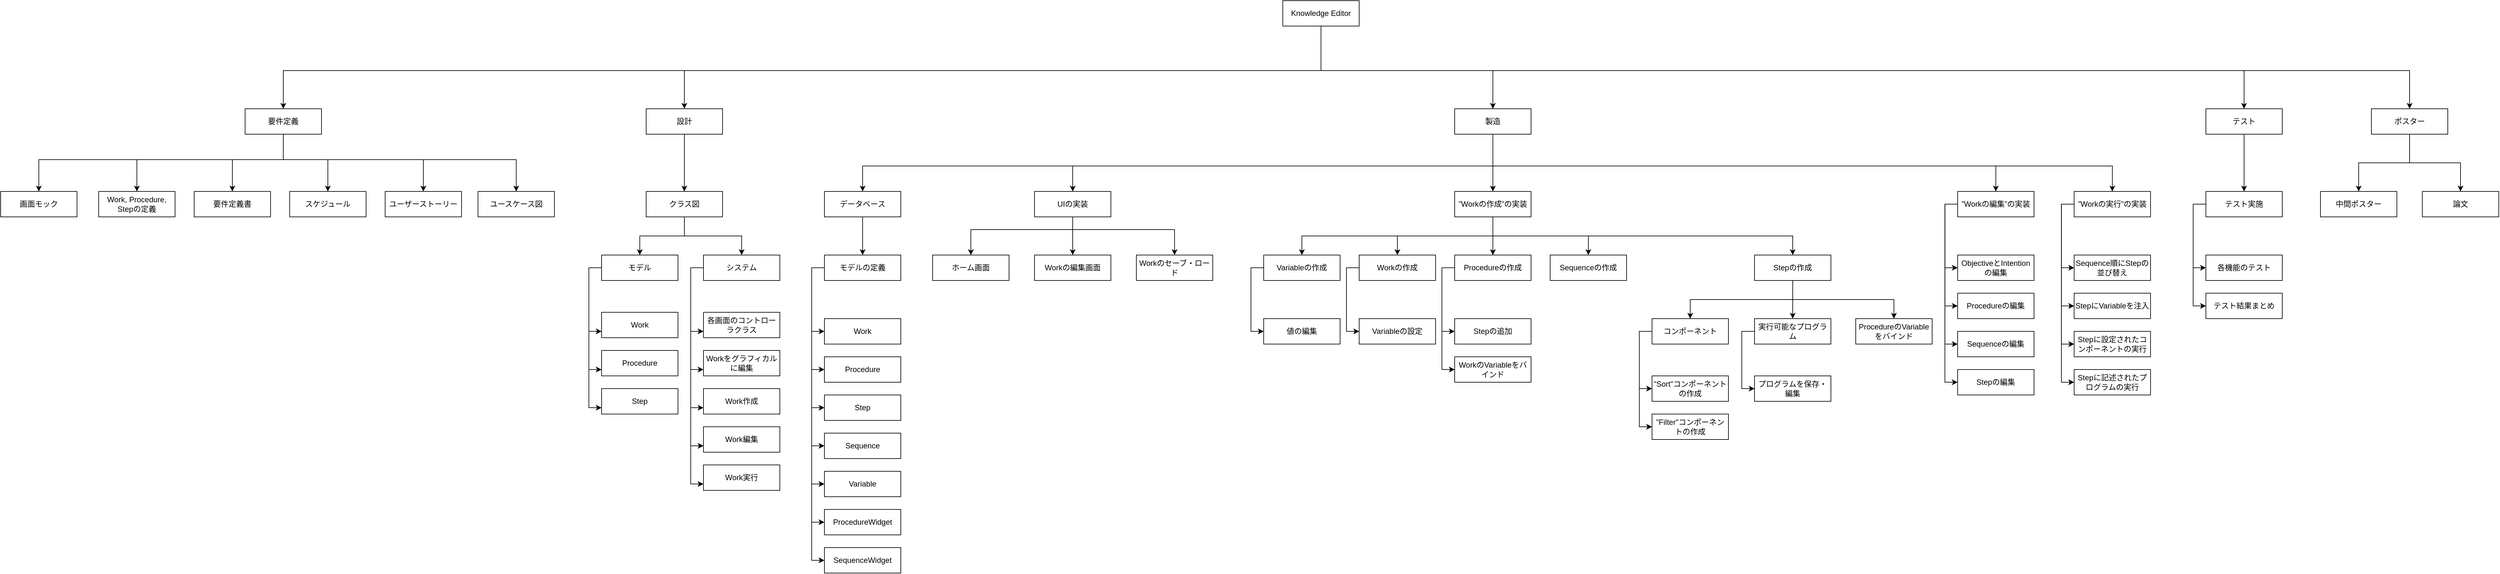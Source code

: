 <mxfile version="14.6.13" type="device"><diagram id="lVi7qiWIST-759iv44Wl" name="ページ1"><mxGraphModel dx="3407" dy="1287" grid="1" gridSize="10" guides="1" tooltips="1" connect="1" arrows="1" fold="1" page="1" pageScale="1" pageWidth="827" pageHeight="1169" math="0" shadow="0"><root><mxCell id="0"/><mxCell id="1" parent="0"/><mxCell id="gixny5z9oyIJ5mU3Daxq-1" style="edgeStyle=orthogonalEdgeStyle;rounded=0;orthogonalLoop=1;jettySize=auto;html=1;entryX=0.5;entryY=0;entryDx=0;entryDy=0;" edge="1" parent="1" source="gixny5z9oyIJ5mU3Daxq-2" target="gixny5z9oyIJ5mU3Daxq-30"><mxGeometry relative="1" as="geometry"><Array as="points"><mxPoint x="-560" y="300"/><mxPoint x="-560" y="300"/></Array></mxGeometry></mxCell><mxCell id="gixny5z9oyIJ5mU3Daxq-2" value="設計" style="rounded=0;whiteSpace=wrap;html=1;" vertex="1" parent="1"><mxGeometry x="-620" y="240" width="120" height="40" as="geometry"/></mxCell><mxCell id="gixny5z9oyIJ5mU3Daxq-3" style="edgeStyle=orthogonalEdgeStyle;rounded=0;orthogonalLoop=1;jettySize=auto;html=1;entryX=0.5;entryY=0;entryDx=0;entryDy=0;" edge="1" parent="1" source="gixny5z9oyIJ5mU3Daxq-8" target="gixny5z9oyIJ5mU3Daxq-15"><mxGeometry relative="1" as="geometry"><Array as="points"><mxPoint x="440" y="180"/><mxPoint x="-1190" y="180"/></Array></mxGeometry></mxCell><mxCell id="gixny5z9oyIJ5mU3Daxq-4" style="edgeStyle=orthogonalEdgeStyle;rounded=0;orthogonalLoop=1;jettySize=auto;html=1;entryX=0.5;entryY=0;entryDx=0;entryDy=0;" edge="1" parent="1" source="gixny5z9oyIJ5mU3Daxq-8" target="gixny5z9oyIJ5mU3Daxq-2"><mxGeometry relative="1" as="geometry"><Array as="points"><mxPoint x="440" y="180"/><mxPoint x="-560" y="180"/></Array></mxGeometry></mxCell><mxCell id="gixny5z9oyIJ5mU3Daxq-5" style="edgeStyle=orthogonalEdgeStyle;rounded=0;orthogonalLoop=1;jettySize=auto;html=1;entryX=0.5;entryY=0;entryDx=0;entryDy=0;" edge="1" parent="1" source="gixny5z9oyIJ5mU3Daxq-8" target="gixny5z9oyIJ5mU3Daxq-21"><mxGeometry relative="1" as="geometry"><Array as="points"><mxPoint x="440" y="180"/><mxPoint x="710" y="180"/></Array></mxGeometry></mxCell><mxCell id="gixny5z9oyIJ5mU3Daxq-6" style="edgeStyle=orthogonalEdgeStyle;rounded=0;orthogonalLoop=1;jettySize=auto;html=1;entryX=0.5;entryY=0;entryDx=0;entryDy=0;" edge="1" parent="1" source="gixny5z9oyIJ5mU3Daxq-8" target="gixny5z9oyIJ5mU3Daxq-23"><mxGeometry relative="1" as="geometry"><Array as="points"><mxPoint x="440" y="180"/><mxPoint x="1890" y="180"/></Array></mxGeometry></mxCell><mxCell id="gixny5z9oyIJ5mU3Daxq-7" style="edgeStyle=orthogonalEdgeStyle;rounded=0;orthogonalLoop=1;jettySize=auto;html=1;entryX=0.5;entryY=0;entryDx=0;entryDy=0;" edge="1" parent="1" source="gixny5z9oyIJ5mU3Daxq-8" target="gixny5z9oyIJ5mU3Daxq-26"><mxGeometry relative="1" as="geometry"><Array as="points"><mxPoint x="440" y="180"/><mxPoint x="2150" y="180"/></Array></mxGeometry></mxCell><mxCell id="gixny5z9oyIJ5mU3Daxq-8" value="Knowledge Editor" style="rounded=0;whiteSpace=wrap;html=1;" vertex="1" parent="1"><mxGeometry x="380" y="70" width="120" height="40" as="geometry"/></mxCell><mxCell id="gixny5z9oyIJ5mU3Daxq-9" style="edgeStyle=orthogonalEdgeStyle;rounded=0;orthogonalLoop=1;jettySize=auto;html=1;" edge="1" parent="1" source="gixny5z9oyIJ5mU3Daxq-15" target="gixny5z9oyIJ5mU3Daxq-80"><mxGeometry relative="1" as="geometry"><Array as="points"><mxPoint x="-1190" y="320"/><mxPoint x="-970" y="320"/></Array></mxGeometry></mxCell><mxCell id="gixny5z9oyIJ5mU3Daxq-10" style="edgeStyle=orthogonalEdgeStyle;rounded=0;orthogonalLoop=1;jettySize=auto;html=1;entryX=0.5;entryY=0;entryDx=0;entryDy=0;" edge="1" parent="1" source="gixny5z9oyIJ5mU3Daxq-15" target="gixny5z9oyIJ5mU3Daxq-27"><mxGeometry relative="1" as="geometry"><Array as="points"><mxPoint x="-1190" y="320"/><mxPoint x="-824" y="320"/></Array></mxGeometry></mxCell><mxCell id="gixny5z9oyIJ5mU3Daxq-11" style="edgeStyle=orthogonalEdgeStyle;rounded=0;orthogonalLoop=1;jettySize=auto;html=1;entryX=0.5;entryY=0;entryDx=0;entryDy=0;" edge="1" parent="1" source="gixny5z9oyIJ5mU3Daxq-15" target="gixny5z9oyIJ5mU3Daxq-85"><mxGeometry relative="1" as="geometry"><Array as="points"><mxPoint x="-907" y="320"/><mxPoint x="-1130" y="320"/></Array></mxGeometry></mxCell><mxCell id="gixny5z9oyIJ5mU3Daxq-12" style="edgeStyle=orthogonalEdgeStyle;rounded=0;orthogonalLoop=1;jettySize=auto;html=1;entryX=0.5;entryY=0;entryDx=0;entryDy=0;" edge="1" parent="1" source="gixny5z9oyIJ5mU3Daxq-15" target="gixny5z9oyIJ5mU3Daxq-169"><mxGeometry relative="1" as="geometry"><Array as="points"><mxPoint x="-1190" y="320"/><mxPoint x="-1270" y="320"/></Array></mxGeometry></mxCell><mxCell id="gixny5z9oyIJ5mU3Daxq-13" style="edgeStyle=orthogonalEdgeStyle;rounded=0;orthogonalLoop=1;jettySize=auto;html=1;" edge="1" parent="1" source="gixny5z9oyIJ5mU3Daxq-15" target="gixny5z9oyIJ5mU3Daxq-191"><mxGeometry relative="1" as="geometry"><Array as="points"><mxPoint x="-1190" y="320"/><mxPoint x="-1420" y="320"/></Array></mxGeometry></mxCell><mxCell id="gixny5z9oyIJ5mU3Daxq-14" style="edgeStyle=orthogonalEdgeStyle;rounded=0;orthogonalLoop=1;jettySize=auto;html=1;entryX=0.5;entryY=0;entryDx=0;entryDy=0;" edge="1" parent="1" source="gixny5z9oyIJ5mU3Daxq-15" target="gixny5z9oyIJ5mU3Daxq-180"><mxGeometry relative="1" as="geometry"><Array as="points"><mxPoint x="-1190" y="320"/><mxPoint x="-1574" y="320"/></Array></mxGeometry></mxCell><mxCell id="gixny5z9oyIJ5mU3Daxq-15" value="要件定義" style="rounded=0;whiteSpace=wrap;html=1;" vertex="1" parent="1"><mxGeometry x="-1250" y="240" width="120" height="40" as="geometry"/></mxCell><mxCell id="gixny5z9oyIJ5mU3Daxq-16" style="edgeStyle=orthogonalEdgeStyle;rounded=0;orthogonalLoop=1;jettySize=auto;html=1;entryX=0.5;entryY=0;entryDx=0;entryDy=0;" edge="1" parent="1" source="gixny5z9oyIJ5mU3Daxq-21" target="gixny5z9oyIJ5mU3Daxq-62"><mxGeometry relative="1" as="geometry"><Array as="points"><mxPoint x="710" y="330"/><mxPoint x="50" y="330"/></Array></mxGeometry></mxCell><mxCell id="gixny5z9oyIJ5mU3Daxq-17" style="edgeStyle=orthogonalEdgeStyle;rounded=0;orthogonalLoop=1;jettySize=auto;html=1;entryX=0.5;entryY=0;entryDx=0;entryDy=0;" edge="1" parent="1" source="gixny5z9oyIJ5mU3Daxq-21" target="gixny5z9oyIJ5mU3Daxq-46"><mxGeometry relative="1" as="geometry"><Array as="points"><mxPoint x="780" y="330"/><mxPoint x="690" y="330"/></Array></mxGeometry></mxCell><mxCell id="gixny5z9oyIJ5mU3Daxq-18" style="edgeStyle=orthogonalEdgeStyle;rounded=0;orthogonalLoop=1;jettySize=auto;html=1;entryX=0.5;entryY=0;entryDx=0;entryDy=0;" edge="1" parent="1" source="gixny5z9oyIJ5mU3Daxq-21" target="gixny5z9oyIJ5mU3Daxq-48"><mxGeometry relative="1" as="geometry"><Array as="points"><mxPoint x="780" y="330"/><mxPoint x="1297" y="330"/></Array></mxGeometry></mxCell><mxCell id="gixny5z9oyIJ5mU3Daxq-19" style="edgeStyle=orthogonalEdgeStyle;rounded=0;orthogonalLoop=1;jettySize=auto;html=1;entryX=0.5;entryY=0;entryDx=0;entryDy=0;" edge="1" parent="1" source="gixny5z9oyIJ5mU3Daxq-21" target="gixny5z9oyIJ5mU3Daxq-49"><mxGeometry relative="1" as="geometry"><Array as="points"><mxPoint x="780" y="330"/><mxPoint x="1480" y="330"/></Array></mxGeometry></mxCell><mxCell id="gixny5z9oyIJ5mU3Daxq-20" style="edgeStyle=orthogonalEdgeStyle;rounded=0;orthogonalLoop=1;jettySize=auto;html=1;entryX=0.5;entryY=0;entryDx=0;entryDy=0;" edge="1" parent="1" source="gixny5z9oyIJ5mU3Daxq-21" target="gixny5z9oyIJ5mU3Daxq-98"><mxGeometry relative="1" as="geometry"><Array as="points"><mxPoint x="710" y="330"/><mxPoint x="-280" y="330"/></Array></mxGeometry></mxCell><mxCell id="gixny5z9oyIJ5mU3Daxq-21" value="製造" style="rounded=0;whiteSpace=wrap;html=1;" vertex="1" parent="1"><mxGeometry x="650" y="240" width="120" height="40" as="geometry"/></mxCell><mxCell id="gixny5z9oyIJ5mU3Daxq-22" style="edgeStyle=orthogonalEdgeStyle;rounded=0;orthogonalLoop=1;jettySize=auto;html=1;entryX=0.5;entryY=0;entryDx=0;entryDy=0;" edge="1" parent="1" source="gixny5z9oyIJ5mU3Daxq-23" target="gixny5z9oyIJ5mU3Daxq-39"><mxGeometry relative="1" as="geometry"><Array as="points"><mxPoint x="1890" y="340"/><mxPoint x="1890" y="340"/></Array></mxGeometry></mxCell><mxCell id="gixny5z9oyIJ5mU3Daxq-23" value="テスト" style="rounded=0;whiteSpace=wrap;html=1;" vertex="1" parent="1"><mxGeometry x="1830" y="240" width="120" height="40" as="geometry"/></mxCell><mxCell id="gixny5z9oyIJ5mU3Daxq-24" style="edgeStyle=orthogonalEdgeStyle;rounded=0;orthogonalLoop=1;jettySize=auto;html=1;entryX=0.5;entryY=0;entryDx=0;entryDy=0;" edge="1" parent="1" source="gixny5z9oyIJ5mU3Daxq-26" target="gixny5z9oyIJ5mU3Daxq-35"><mxGeometry relative="1" as="geometry"/></mxCell><mxCell id="gixny5z9oyIJ5mU3Daxq-25" style="edgeStyle=orthogonalEdgeStyle;rounded=0;orthogonalLoop=1;jettySize=auto;html=1;entryX=0.5;entryY=0;entryDx=0;entryDy=0;" edge="1" parent="1" source="gixny5z9oyIJ5mU3Daxq-26" target="gixny5z9oyIJ5mU3Daxq-36"><mxGeometry relative="1" as="geometry"/></mxCell><mxCell id="gixny5z9oyIJ5mU3Daxq-26" value="ポスター" style="rounded=0;whiteSpace=wrap;html=1;" vertex="1" parent="1"><mxGeometry x="2090" y="240" width="120" height="40" as="geometry"/></mxCell><mxCell id="gixny5z9oyIJ5mU3Daxq-27" value="ユースケース図" style="rounded=0;whiteSpace=wrap;html=1;" vertex="1" parent="1"><mxGeometry x="-884.11" y="370" width="120" height="40" as="geometry"/></mxCell><mxCell id="gixny5z9oyIJ5mU3Daxq-28" style="edgeStyle=orthogonalEdgeStyle;rounded=0;orthogonalLoop=1;jettySize=auto;html=1;entryX=0.5;entryY=0;entryDx=0;entryDy=0;" edge="1" parent="1" source="gixny5z9oyIJ5mU3Daxq-30" target="gixny5z9oyIJ5mU3Daxq-65"><mxGeometry relative="1" as="geometry"/></mxCell><mxCell id="gixny5z9oyIJ5mU3Daxq-29" style="edgeStyle=orthogonalEdgeStyle;rounded=0;orthogonalLoop=1;jettySize=auto;html=1;entryX=0.5;entryY=0;entryDx=0;entryDy=0;" edge="1" parent="1" source="gixny5z9oyIJ5mU3Daxq-30" target="gixny5z9oyIJ5mU3Daxq-66"><mxGeometry relative="1" as="geometry"/></mxCell><mxCell id="gixny5z9oyIJ5mU3Daxq-30" value="クラス図" style="rounded=0;whiteSpace=wrap;html=1;" vertex="1" parent="1"><mxGeometry x="-620" y="370" width="120" height="40" as="geometry"/></mxCell><mxCell id="gixny5z9oyIJ5mU3Daxq-31" value="各画面のコントローラクラス" style="rounded=0;whiteSpace=wrap;html=1;" vertex="1" parent="1"><mxGeometry x="-530" y="560" width="120" height="40" as="geometry"/></mxCell><mxCell id="gixny5z9oyIJ5mU3Daxq-32" value="Work" style="rounded=0;whiteSpace=wrap;html=1;" vertex="1" parent="1"><mxGeometry x="-690" y="560" width="120" height="40" as="geometry"/></mxCell><mxCell id="gixny5z9oyIJ5mU3Daxq-33" value="Procedure" style="rounded=0;whiteSpace=wrap;html=1;" vertex="1" parent="1"><mxGeometry x="-690" y="620" width="120" height="40" as="geometry"/></mxCell><mxCell id="gixny5z9oyIJ5mU3Daxq-34" value="Step" style="rounded=0;whiteSpace=wrap;html=1;" vertex="1" parent="1"><mxGeometry x="-690" y="680" width="120" height="40" as="geometry"/></mxCell><mxCell id="gixny5z9oyIJ5mU3Daxq-35" value="中間ポスター" style="rounded=0;whiteSpace=wrap;html=1;" vertex="1" parent="1"><mxGeometry x="2010" y="370" width="120" height="40" as="geometry"/></mxCell><mxCell id="gixny5z9oyIJ5mU3Daxq-36" value="論文" style="rounded=0;whiteSpace=wrap;html=1;" vertex="1" parent="1"><mxGeometry x="2170" y="370" width="120" height="40" as="geometry"/></mxCell><mxCell id="gixny5z9oyIJ5mU3Daxq-37" style="edgeStyle=orthogonalEdgeStyle;rounded=0;orthogonalLoop=1;jettySize=auto;html=1;entryX=0;entryY=0.5;entryDx=0;entryDy=0;" edge="1" parent="1" source="gixny5z9oyIJ5mU3Daxq-39" target="gixny5z9oyIJ5mU3Daxq-40"><mxGeometry relative="1" as="geometry"><Array as="points"><mxPoint x="1810" y="390"/><mxPoint x="1810" y="490"/></Array></mxGeometry></mxCell><mxCell id="gixny5z9oyIJ5mU3Daxq-38" style="edgeStyle=orthogonalEdgeStyle;rounded=0;orthogonalLoop=1;jettySize=auto;html=1;entryX=0;entryY=0.5;entryDx=0;entryDy=0;" edge="1" parent="1" source="gixny5z9oyIJ5mU3Daxq-39" target="gixny5z9oyIJ5mU3Daxq-145"><mxGeometry relative="1" as="geometry"><Array as="points"><mxPoint x="1810" y="390"/><mxPoint x="1810" y="550"/></Array></mxGeometry></mxCell><mxCell id="gixny5z9oyIJ5mU3Daxq-39" value="テスト実施" style="rounded=0;whiteSpace=wrap;html=1;" vertex="1" parent="1"><mxGeometry x="1830" y="370" width="120" height="40" as="geometry"/></mxCell><mxCell id="gixny5z9oyIJ5mU3Daxq-40" value="各機能のテスト" style="rounded=0;whiteSpace=wrap;html=1;" vertex="1" parent="1"><mxGeometry x="1830" y="470" width="120" height="40" as="geometry"/></mxCell><mxCell id="gixny5z9oyIJ5mU3Daxq-41" style="edgeStyle=orthogonalEdgeStyle;rounded=0;orthogonalLoop=1;jettySize=auto;html=1;entryX=0.5;entryY=0;entryDx=0;entryDy=0;" edge="1" parent="1" source="gixny5z9oyIJ5mU3Daxq-46" target="gixny5z9oyIJ5mU3Daxq-52"><mxGeometry relative="1" as="geometry"/></mxCell><mxCell id="gixny5z9oyIJ5mU3Daxq-42" style="edgeStyle=orthogonalEdgeStyle;rounded=0;orthogonalLoop=1;jettySize=auto;html=1;entryX=0.5;entryY=0;entryDx=0;entryDy=0;" edge="1" parent="1" source="gixny5z9oyIJ5mU3Daxq-46" target="gixny5z9oyIJ5mU3Daxq-96"><mxGeometry relative="1" as="geometry"><Array as="points"><mxPoint x="710" y="440"/><mxPoint x="410" y="440"/></Array></mxGeometry></mxCell><mxCell id="gixny5z9oyIJ5mU3Daxq-43" style="edgeStyle=orthogonalEdgeStyle;rounded=0;orthogonalLoop=1;jettySize=auto;html=1;" edge="1" parent="1" source="gixny5z9oyIJ5mU3Daxq-46" target="gixny5z9oyIJ5mU3Daxq-64"><mxGeometry relative="1" as="geometry"><Array as="points"><mxPoint x="710" y="440"/><mxPoint x="560" y="440"/></Array></mxGeometry></mxCell><mxCell id="gixny5z9oyIJ5mU3Daxq-44" style="edgeStyle=orthogonalEdgeStyle;rounded=0;orthogonalLoop=1;jettySize=auto;html=1;entryX=0.5;entryY=0;entryDx=0;entryDy=0;" edge="1" parent="1" source="gixny5z9oyIJ5mU3Daxq-46" target="gixny5z9oyIJ5mU3Daxq-53"><mxGeometry relative="1" as="geometry"><Array as="points"><mxPoint x="710" y="440"/><mxPoint x="860" y="440"/></Array></mxGeometry></mxCell><mxCell id="gixny5z9oyIJ5mU3Daxq-45" style="edgeStyle=orthogonalEdgeStyle;rounded=0;orthogonalLoop=1;jettySize=auto;html=1;" edge="1" parent="1" source="gixny5z9oyIJ5mU3Daxq-46" target="gixny5z9oyIJ5mU3Daxq-89"><mxGeometry relative="1" as="geometry"><Array as="points"><mxPoint x="710" y="440"/><mxPoint x="1181" y="440"/></Array></mxGeometry></mxCell><mxCell id="gixny5z9oyIJ5mU3Daxq-46" value="”Workの作成”の実装" style="rounded=0;whiteSpace=wrap;html=1;" vertex="1" parent="1"><mxGeometry x="650" y="370" width="120" height="40" as="geometry"/></mxCell><mxCell id="gixny5z9oyIJ5mU3Daxq-47" style="edgeStyle=orthogonalEdgeStyle;rounded=0;orthogonalLoop=1;jettySize=auto;html=1;entryX=0;entryY=0.5;entryDx=0;entryDy=0;" edge="1" parent="1" source="gixny5z9oyIJ5mU3Daxq-48" target="gixny5z9oyIJ5mU3Daxq-56"><mxGeometry relative="1" as="geometry"><Array as="points"><mxPoint x="1420.06" y="390"/><mxPoint x="1420.06" y="670"/></Array></mxGeometry></mxCell><mxCell id="gixny5z9oyIJ5mU3Daxq-48" value="”Workの編集”の実装" style="rounded=0;whiteSpace=wrap;html=1;" vertex="1" parent="1"><mxGeometry x="1440.06" y="370" width="120" height="40" as="geometry"/></mxCell><mxCell id="gixny5z9oyIJ5mU3Daxq-49" value="”Workの実行”の実装" style="rounded=0;whiteSpace=wrap;html=1;" vertex="1" parent="1"><mxGeometry x="1623.06" y="370" width="120" height="40" as="geometry"/></mxCell><mxCell id="gixny5z9oyIJ5mU3Daxq-50" style="edgeStyle=orthogonalEdgeStyle;rounded=0;orthogonalLoop=1;jettySize=auto;html=1;entryX=0;entryY=0.5;entryDx=0;entryDy=0;" edge="1" parent="1" source="gixny5z9oyIJ5mU3Daxq-52" target="gixny5z9oyIJ5mU3Daxq-93"><mxGeometry relative="1" as="geometry"><Array as="points"><mxPoint x="630" y="490"/><mxPoint x="630" y="590"/></Array></mxGeometry></mxCell><mxCell id="gixny5z9oyIJ5mU3Daxq-51" style="edgeStyle=orthogonalEdgeStyle;rounded=0;orthogonalLoop=1;jettySize=auto;html=1;entryX=0;entryY=0.5;entryDx=0;entryDy=0;" edge="1" parent="1" source="gixny5z9oyIJ5mU3Daxq-52" target="gixny5z9oyIJ5mU3Daxq-94"><mxGeometry relative="1" as="geometry"><Array as="points"><mxPoint x="630" y="490"/><mxPoint x="630" y="650"/></Array></mxGeometry></mxCell><mxCell id="gixny5z9oyIJ5mU3Daxq-52" value="Procedureの作成" style="rounded=0;whiteSpace=wrap;html=1;" vertex="1" parent="1"><mxGeometry x="650" y="470" width="120" height="40" as="geometry"/></mxCell><mxCell id="gixny5z9oyIJ5mU3Daxq-53" value="Sequenceの作成" style="rounded=0;whiteSpace=wrap;html=1;" vertex="1" parent="1"><mxGeometry x="800" y="470" width="120" height="40" as="geometry"/></mxCell><mxCell id="gixny5z9oyIJ5mU3Daxq-54" value="Procedureの編集" style="rounded=0;whiteSpace=wrap;html=1;" vertex="1" parent="1"><mxGeometry x="1440.06" y="530" width="120" height="40" as="geometry"/></mxCell><mxCell id="gixny5z9oyIJ5mU3Daxq-55" value="Sequenceの編集" style="rounded=0;whiteSpace=wrap;html=1;" vertex="1" parent="1"><mxGeometry x="1440.06" y="590" width="120" height="40" as="geometry"/></mxCell><mxCell id="gixny5z9oyIJ5mU3Daxq-56" value="Stepの編集" style="rounded=0;whiteSpace=wrap;html=1;" vertex="1" parent="1"><mxGeometry x="1440.06" y="650" width="120" height="40" as="geometry"/></mxCell><mxCell id="gixny5z9oyIJ5mU3Daxq-57" value="Stepに設定されたコンポーネントの実行" style="rounded=0;whiteSpace=wrap;html=1;" vertex="1" parent="1"><mxGeometry x="1623.06" y="590" width="120" height="40" as="geometry"/></mxCell><mxCell id="gixny5z9oyIJ5mU3Daxq-58" value="Stepに記述されたプログラムの実行" style="rounded=0;whiteSpace=wrap;html=1;" vertex="1" parent="1"><mxGeometry x="1623.06" y="650" width="120" height="40" as="geometry"/></mxCell><mxCell id="gixny5z9oyIJ5mU3Daxq-59" style="edgeStyle=orthogonalEdgeStyle;rounded=0;orthogonalLoop=1;jettySize=auto;html=1;entryX=0.5;entryY=0;entryDx=0;entryDy=0;" edge="1" parent="1" source="gixny5z9oyIJ5mU3Daxq-62" target="gixny5z9oyIJ5mU3Daxq-68"><mxGeometry relative="1" as="geometry"><Array as="points"><mxPoint x="50" y="430"/><mxPoint x="-110" y="430"/></Array></mxGeometry></mxCell><mxCell id="gixny5z9oyIJ5mU3Daxq-60" style="edgeStyle=orthogonalEdgeStyle;rounded=0;orthogonalLoop=1;jettySize=auto;html=1;entryX=0.5;entryY=0;entryDx=0;entryDy=0;" edge="1" parent="1" source="gixny5z9oyIJ5mU3Daxq-62" target="gixny5z9oyIJ5mU3Daxq-107"><mxGeometry relative="1" as="geometry"/></mxCell><mxCell id="gixny5z9oyIJ5mU3Daxq-61" style="edgeStyle=orthogonalEdgeStyle;rounded=0;orthogonalLoop=1;jettySize=auto;html=1;entryX=0.5;entryY=0;entryDx=0;entryDy=0;" edge="1" parent="1" source="gixny5z9oyIJ5mU3Daxq-62" target="gixny5z9oyIJ5mU3Daxq-155"><mxGeometry relative="1" as="geometry"><Array as="points"><mxPoint x="50" y="430"/><mxPoint x="210" y="430"/></Array></mxGeometry></mxCell><mxCell id="gixny5z9oyIJ5mU3Daxq-62" value="UIの実装" style="rounded=0;whiteSpace=wrap;html=1;" vertex="1" parent="1"><mxGeometry x="-10" y="370" width="120" height="40" as="geometry"/></mxCell><mxCell id="gixny5z9oyIJ5mU3Daxq-63" style="edgeStyle=orthogonalEdgeStyle;rounded=0;orthogonalLoop=1;jettySize=auto;html=1;entryX=0;entryY=0.5;entryDx=0;entryDy=0;" edge="1" parent="1" source="gixny5z9oyIJ5mU3Daxq-64" target="gixny5z9oyIJ5mU3Daxq-113"><mxGeometry relative="1" as="geometry"><Array as="points"><mxPoint x="480" y="490"/><mxPoint x="480" y="590"/></Array></mxGeometry></mxCell><mxCell id="gixny5z9oyIJ5mU3Daxq-64" value="Workの作成" style="rounded=0;whiteSpace=wrap;html=1;" vertex="1" parent="1"><mxGeometry x="500" y="470" width="120" height="40" as="geometry"/></mxCell><mxCell id="gixny5z9oyIJ5mU3Daxq-65" value="モデル" style="rounded=0;whiteSpace=wrap;html=1;" vertex="1" parent="1"><mxGeometry x="-690" y="470" width="120" height="40" as="geometry"/></mxCell><mxCell id="gixny5z9oyIJ5mU3Daxq-66" value="システム" style="rounded=0;whiteSpace=wrap;html=1;" vertex="1" parent="1"><mxGeometry x="-530" y="470" width="120" height="40" as="geometry"/></mxCell><mxCell id="gixny5z9oyIJ5mU3Daxq-67" value="Workをグラフィカルに編集" style="rounded=0;whiteSpace=wrap;html=1;" vertex="1" parent="1"><mxGeometry x="-530" y="620" width="120" height="40" as="geometry"/></mxCell><mxCell id="gixny5z9oyIJ5mU3Daxq-68" value="ホーム画面" style="rounded=0;whiteSpace=wrap;html=1;" vertex="1" parent="1"><mxGeometry x="-170" y="470" width="120" height="40" as="geometry"/></mxCell><mxCell id="gixny5z9oyIJ5mU3Daxq-69" value="Work作成" style="rounded=0;whiteSpace=wrap;html=1;" vertex="1" parent="1"><mxGeometry x="-530" y="680" width="120" height="40" as="geometry"/></mxCell><mxCell id="gixny5z9oyIJ5mU3Daxq-70" value="Work編集" style="rounded=0;whiteSpace=wrap;html=1;" vertex="1" parent="1"><mxGeometry x="-530" y="740" width="120" height="40" as="geometry"/></mxCell><mxCell id="gixny5z9oyIJ5mU3Daxq-71" value="Work実行" style="rounded=0;whiteSpace=wrap;html=1;" vertex="1" parent="1"><mxGeometry x="-530" y="800" width="120" height="40" as="geometry"/></mxCell><mxCell id="gixny5z9oyIJ5mU3Daxq-72" style="edgeStyle=orthogonalEdgeStyle;rounded=0;orthogonalLoop=1;jettySize=auto;html=1;entryX=0;entryY=0.5;entryDx=0;entryDy=0;" edge="1" parent="1"><mxGeometry relative="1" as="geometry"><Array as="points"><mxPoint x="-550" y="490"/><mxPoint x="-550" y="590"/></Array><mxPoint x="-530" y="490" as="sourcePoint"/><mxPoint x="-530" y="590" as="targetPoint"/></mxGeometry></mxCell><mxCell id="gixny5z9oyIJ5mU3Daxq-73" style="edgeStyle=orthogonalEdgeStyle;rounded=0;orthogonalLoop=1;jettySize=auto;html=1;entryX=0;entryY=0.5;entryDx=0;entryDy=0;" edge="1" parent="1"><mxGeometry relative="1" as="geometry"><Array as="points"><mxPoint x="-550" y="490"/><mxPoint x="-550" y="650"/></Array><mxPoint x="-530" y="490" as="sourcePoint"/><mxPoint x="-530" y="650" as="targetPoint"/></mxGeometry></mxCell><mxCell id="gixny5z9oyIJ5mU3Daxq-74" style="edgeStyle=orthogonalEdgeStyle;rounded=0;orthogonalLoop=1;jettySize=auto;html=1;entryX=0;entryY=0.5;entryDx=0;entryDy=0;" edge="1" parent="1"><mxGeometry relative="1" as="geometry"><Array as="points"><mxPoint x="-550" y="490"/><mxPoint x="-550" y="710"/></Array><mxPoint x="-530" y="490" as="sourcePoint"/><mxPoint x="-530" y="710" as="targetPoint"/></mxGeometry></mxCell><mxCell id="gixny5z9oyIJ5mU3Daxq-75" style="edgeStyle=orthogonalEdgeStyle;rounded=0;orthogonalLoop=1;jettySize=auto;html=1;entryX=0;entryY=0.5;entryDx=0;entryDy=0;" edge="1" parent="1"><mxGeometry relative="1" as="geometry"><Array as="points"><mxPoint x="-550" y="490"/><mxPoint x="-550" y="770"/></Array><mxPoint x="-530" y="490" as="sourcePoint"/><mxPoint x="-530" y="770" as="targetPoint"/></mxGeometry></mxCell><mxCell id="gixny5z9oyIJ5mU3Daxq-76" style="edgeStyle=orthogonalEdgeStyle;rounded=0;orthogonalLoop=1;jettySize=auto;html=1;entryX=0;entryY=0.5;entryDx=0;entryDy=0;" edge="1" parent="1"><mxGeometry relative="1" as="geometry"><Array as="points"><mxPoint x="-550" y="490"/><mxPoint x="-550" y="830"/></Array><mxPoint x="-530" y="490" as="sourcePoint"/><mxPoint x="-530" y="830" as="targetPoint"/></mxGeometry></mxCell><mxCell id="gixny5z9oyIJ5mU3Daxq-77" style="edgeStyle=orthogonalEdgeStyle;rounded=0;orthogonalLoop=1;jettySize=auto;html=1;entryX=0;entryY=0.5;entryDx=0;entryDy=0;" edge="1" parent="1"><mxGeometry relative="1" as="geometry"><Array as="points"><mxPoint x="-710" y="490"/><mxPoint x="-710" y="590"/></Array><mxPoint x="-690" y="490" as="sourcePoint"/><mxPoint x="-690" y="590" as="targetPoint"/></mxGeometry></mxCell><mxCell id="gixny5z9oyIJ5mU3Daxq-78" style="edgeStyle=orthogonalEdgeStyle;rounded=0;orthogonalLoop=1;jettySize=auto;html=1;entryX=0;entryY=0.5;entryDx=0;entryDy=0;" edge="1" parent="1"><mxGeometry relative="1" as="geometry"><Array as="points"><mxPoint x="-710" y="490"/><mxPoint x="-710" y="650"/></Array><mxPoint x="-690" y="490" as="sourcePoint"/><mxPoint x="-690" y="650" as="targetPoint"/></mxGeometry></mxCell><mxCell id="gixny5z9oyIJ5mU3Daxq-79" style="edgeStyle=orthogonalEdgeStyle;rounded=0;orthogonalLoop=1;jettySize=auto;html=1;entryX=0;entryY=0.5;entryDx=0;entryDy=0;" edge="1" parent="1"><mxGeometry relative="1" as="geometry"><Array as="points"><mxPoint x="-710" y="490"/><mxPoint x="-710" y="710"/></Array><mxPoint x="-690" y="490" as="sourcePoint"/><mxPoint x="-690" y="710" as="targetPoint"/></mxGeometry></mxCell><mxCell id="gixny5z9oyIJ5mU3Daxq-80" value="ユーザーストーリー" style="rounded=0;whiteSpace=wrap;html=1;" vertex="1" parent="1"><mxGeometry x="-1030" y="370" width="120" height="40" as="geometry"/></mxCell><mxCell id="gixny5z9oyIJ5mU3Daxq-85" value="スケジュール" style="rounded=0;whiteSpace=wrap;html=1;" vertex="1" parent="1"><mxGeometry x="-1180" y="370" width="120" height="40" as="geometry"/></mxCell><mxCell id="gixny5z9oyIJ5mU3Daxq-86" style="edgeStyle=orthogonalEdgeStyle;rounded=0;orthogonalLoop=1;jettySize=auto;html=1;entryX=0.5;entryY=0;entryDx=0;entryDy=0;" edge="1" parent="1" source="gixny5z9oyIJ5mU3Daxq-89" target="gixny5z9oyIJ5mU3Daxq-149"><mxGeometry relative="1" as="geometry"><Array as="points"><mxPoint x="1181" y="540"/><mxPoint x="1020" y="540"/></Array></mxGeometry></mxCell><mxCell id="gixny5z9oyIJ5mU3Daxq-87" style="edgeStyle=orthogonalEdgeStyle;rounded=0;orthogonalLoop=1;jettySize=auto;html=1;entryX=0.5;entryY=0;entryDx=0;entryDy=0;" edge="1" parent="1" source="gixny5z9oyIJ5mU3Daxq-89" target="gixny5z9oyIJ5mU3Daxq-91"><mxGeometry relative="1" as="geometry"/></mxCell><mxCell id="gixny5z9oyIJ5mU3Daxq-88" style="edgeStyle=orthogonalEdgeStyle;rounded=0;orthogonalLoop=1;jettySize=auto;html=1;entryX=0.5;entryY=0;entryDx=0;entryDy=0;" edge="1" parent="1" source="gixny5z9oyIJ5mU3Daxq-89" target="gixny5z9oyIJ5mU3Daxq-150"><mxGeometry relative="1" as="geometry"><Array as="points"><mxPoint x="1181" y="540"/><mxPoint x="1340" y="540"/></Array></mxGeometry></mxCell><mxCell id="gixny5z9oyIJ5mU3Daxq-89" value="Stepの作成" style="rounded=0;whiteSpace=wrap;html=1;" vertex="1" parent="1"><mxGeometry x="1121" y="470" width="120" height="40" as="geometry"/></mxCell><mxCell id="gixny5z9oyIJ5mU3Daxq-90" value="&quot;Sort&quot;コンポーネントの作成" style="rounded=0;whiteSpace=wrap;html=1;" vertex="1" parent="1"><mxGeometry x="960" y="660" width="120" height="40" as="geometry"/></mxCell><mxCell id="gixny5z9oyIJ5mU3Daxq-91" value="実行可能なプログラム" style="rounded=0;whiteSpace=wrap;html=1;" vertex="1" parent="1"><mxGeometry x="1121" y="570" width="120" height="40" as="geometry"/></mxCell><mxCell id="gixny5z9oyIJ5mU3Daxq-92" value="&quot;Filter&quot;コンポーネントの作成" style="rounded=0;whiteSpace=wrap;html=1;" vertex="1" parent="1"><mxGeometry x="960" y="720" width="120" height="40" as="geometry"/></mxCell><mxCell id="gixny5z9oyIJ5mU3Daxq-93" value="Stepの追加" style="rounded=0;whiteSpace=wrap;html=1;" vertex="1" parent="1"><mxGeometry x="650" y="570" width="120" height="40" as="geometry"/></mxCell><mxCell id="gixny5z9oyIJ5mU3Daxq-94" value="WorkのVariableをバインド" style="rounded=0;whiteSpace=wrap;html=1;" vertex="1" parent="1"><mxGeometry x="650" y="630" width="120" height="40" as="geometry"/></mxCell><mxCell id="gixny5z9oyIJ5mU3Daxq-95" style="edgeStyle=orthogonalEdgeStyle;rounded=0;orthogonalLoop=1;jettySize=auto;html=1;entryX=0;entryY=0.5;entryDx=0;entryDy=0;" edge="1" parent="1" source="gixny5z9oyIJ5mU3Daxq-96" target="gixny5z9oyIJ5mU3Daxq-111"><mxGeometry relative="1" as="geometry"><Array as="points"><mxPoint x="330" y="490"/><mxPoint x="330" y="590"/></Array></mxGeometry></mxCell><mxCell id="gixny5z9oyIJ5mU3Daxq-96" value="Variableの作成" style="rounded=0;whiteSpace=wrap;html=1;" vertex="1" parent="1"><mxGeometry x="350" y="470" width="120" height="40" as="geometry"/></mxCell><mxCell id="gixny5z9oyIJ5mU3Daxq-97" style="edgeStyle=orthogonalEdgeStyle;rounded=0;orthogonalLoop=1;jettySize=auto;html=1;entryX=0.5;entryY=0;entryDx=0;entryDy=0;" edge="1" parent="1" source="gixny5z9oyIJ5mU3Daxq-98" target="gixny5z9oyIJ5mU3Daxq-115"><mxGeometry relative="1" as="geometry"/></mxCell><mxCell id="gixny5z9oyIJ5mU3Daxq-98" value="データベース" style="rounded=0;whiteSpace=wrap;html=1;" vertex="1" parent="1"><mxGeometry x="-340" y="370" width="120" height="40" as="geometry"/></mxCell><mxCell id="gixny5z9oyIJ5mU3Daxq-107" value="Workの編集画面" style="rounded=0;whiteSpace=wrap;html=1;" vertex="1" parent="1"><mxGeometry x="-10" y="470" width="120" height="40" as="geometry"/></mxCell><mxCell id="gixny5z9oyIJ5mU3Daxq-109" value="ObjectiveとIntentionの編集" style="rounded=0;whiteSpace=wrap;html=1;" vertex="1" parent="1"><mxGeometry x="1440.06" y="470" width="120" height="40" as="geometry"/></mxCell><mxCell id="gixny5z9oyIJ5mU3Daxq-110" value="StepにVariableを注入" style="rounded=0;whiteSpace=wrap;html=1;" vertex="1" parent="1"><mxGeometry x="1623.06" y="530" width="120" height="40" as="geometry"/></mxCell><mxCell id="gixny5z9oyIJ5mU3Daxq-111" value="値の編集" style="rounded=0;whiteSpace=wrap;html=1;" vertex="1" parent="1"><mxGeometry x="350" y="570" width="120" height="40" as="geometry"/></mxCell><mxCell id="gixny5z9oyIJ5mU3Daxq-112" value="Sequence順にStepの並び替え" style="rounded=0;whiteSpace=wrap;html=1;" vertex="1" parent="1"><mxGeometry x="1623.06" y="470" width="120" height="40" as="geometry"/></mxCell><mxCell id="gixny5z9oyIJ5mU3Daxq-113" value="Variableの設定" style="rounded=0;whiteSpace=wrap;html=1;" vertex="1" parent="1"><mxGeometry x="500" y="570" width="120" height="40" as="geometry"/></mxCell><mxCell id="gixny5z9oyIJ5mU3Daxq-114" style="edgeStyle=orthogonalEdgeStyle;rounded=0;orthogonalLoop=1;jettySize=auto;html=1;entryX=0;entryY=0.5;entryDx=0;entryDy=0;" edge="1" parent="1" source="gixny5z9oyIJ5mU3Daxq-115" target="gixny5z9oyIJ5mU3Daxq-146"><mxGeometry relative="1" as="geometry"><Array as="points"><mxPoint x="-360" y="490"/><mxPoint x="-360" y="950"/></Array></mxGeometry></mxCell><mxCell id="gixny5z9oyIJ5mU3Daxq-115" value="モデルの定義" style="rounded=0;whiteSpace=wrap;html=1;" vertex="1" parent="1"><mxGeometry x="-340" y="470" width="120" height="40" as="geometry"/></mxCell><mxCell id="gixny5z9oyIJ5mU3Daxq-116" value="Work" style="rounded=0;whiteSpace=wrap;html=1;" vertex="1" parent="1"><mxGeometry x="-340" y="570" width="120" height="40" as="geometry"/></mxCell><mxCell id="gixny5z9oyIJ5mU3Daxq-117" value="Procedure" style="rounded=0;whiteSpace=wrap;html=1;" vertex="1" parent="1"><mxGeometry x="-340" y="630" width="120" height="40" as="geometry"/></mxCell><mxCell id="gixny5z9oyIJ5mU3Daxq-118" value="Step" style="rounded=0;whiteSpace=wrap;html=1;" vertex="1" parent="1"><mxGeometry x="-340" y="690" width="120" height="40" as="geometry"/></mxCell><mxCell id="gixny5z9oyIJ5mU3Daxq-119" value="Sequence" style="rounded=0;whiteSpace=wrap;html=1;" vertex="1" parent="1"><mxGeometry x="-340" y="750" width="120" height="40" as="geometry"/></mxCell><mxCell id="gixny5z9oyIJ5mU3Daxq-120" value="Variable" style="rounded=0;whiteSpace=wrap;html=1;" vertex="1" parent="1"><mxGeometry x="-340" y="810" width="120" height="40" as="geometry"/></mxCell><mxCell id="gixny5z9oyIJ5mU3Daxq-121" value="ProcedureWidget" style="rounded=0;whiteSpace=wrap;html=1;" vertex="1" parent="1"><mxGeometry x="-340" y="870" width="120" height="40" as="geometry"/></mxCell><mxCell id="gixny5z9oyIJ5mU3Daxq-122" style="edgeStyle=orthogonalEdgeStyle;rounded=0;orthogonalLoop=1;jettySize=auto;html=1;entryX=0;entryY=0.5;entryDx=0;entryDy=0;" edge="1" parent="1"><mxGeometry relative="1" as="geometry"><Array as="points"><mxPoint x="-360" y="490"/><mxPoint x="-360" y="590"/></Array><mxPoint x="-340" y="490" as="sourcePoint"/><mxPoint x="-340" y="590" as="targetPoint"/></mxGeometry></mxCell><mxCell id="gixny5z9oyIJ5mU3Daxq-123" style="edgeStyle=orthogonalEdgeStyle;rounded=0;orthogonalLoop=1;jettySize=auto;html=1;entryX=0;entryY=0.5;entryDx=0;entryDy=0;" edge="1" parent="1"><mxGeometry relative="1" as="geometry"><Array as="points"><mxPoint x="-360" y="490"/><mxPoint x="-360" y="650"/></Array><mxPoint x="-340" y="490" as="sourcePoint"/><mxPoint x="-340" y="650" as="targetPoint"/></mxGeometry></mxCell><mxCell id="gixny5z9oyIJ5mU3Daxq-124" style="edgeStyle=orthogonalEdgeStyle;rounded=0;orthogonalLoop=1;jettySize=auto;html=1;entryX=0;entryY=0.5;entryDx=0;entryDy=0;" edge="1" parent="1"><mxGeometry relative="1" as="geometry"><Array as="points"><mxPoint x="-360" y="490"/><mxPoint x="-360" y="710"/></Array><mxPoint x="-340" y="490" as="sourcePoint"/><mxPoint x="-340" y="710" as="targetPoint"/></mxGeometry></mxCell><mxCell id="gixny5z9oyIJ5mU3Daxq-125" style="edgeStyle=orthogonalEdgeStyle;rounded=0;orthogonalLoop=1;jettySize=auto;html=1;entryX=0;entryY=0.5;entryDx=0;entryDy=0;" edge="1" parent="1"><mxGeometry relative="1" as="geometry"><Array as="points"><mxPoint x="-360" y="490"/><mxPoint x="-360" y="770"/></Array><mxPoint x="-340" y="490" as="sourcePoint"/><mxPoint x="-340" y="770" as="targetPoint"/></mxGeometry></mxCell><mxCell id="gixny5z9oyIJ5mU3Daxq-126" style="edgeStyle=orthogonalEdgeStyle;rounded=0;orthogonalLoop=1;jettySize=auto;html=1;entryX=0;entryY=0.5;entryDx=0;entryDy=0;" edge="1" parent="1"><mxGeometry relative="1" as="geometry"><Array as="points"><mxPoint x="-360" y="490"/><mxPoint x="-360" y="830"/></Array><mxPoint x="-340" y="490" as="sourcePoint"/><mxPoint x="-340" y="830" as="targetPoint"/></mxGeometry></mxCell><mxCell id="gixny5z9oyIJ5mU3Daxq-127" style="edgeStyle=orthogonalEdgeStyle;rounded=0;orthogonalLoop=1;jettySize=auto;html=1;entryX=0;entryY=0.5;entryDx=0;entryDy=0;" edge="1" parent="1"><mxGeometry relative="1" as="geometry"><Array as="points"><mxPoint x="-360" y="490"/><mxPoint x="-360" y="890"/></Array><mxPoint x="-340" y="490" as="sourcePoint"/><mxPoint x="-340" y="890" as="targetPoint"/></mxGeometry></mxCell><mxCell id="gixny5z9oyIJ5mU3Daxq-138" style="edgeStyle=orthogonalEdgeStyle;rounded=0;orthogonalLoop=1;jettySize=auto;html=1;entryX=0;entryY=0.5;entryDx=0;entryDy=0;" edge="1" parent="1"><mxGeometry relative="1" as="geometry"><Array as="points"><mxPoint x="1420.06" y="390"/><mxPoint x="1420.06" y="490"/></Array><mxPoint x="1440.06" y="390" as="sourcePoint"/><mxPoint x="1440.06" y="490" as="targetPoint"/></mxGeometry></mxCell><mxCell id="gixny5z9oyIJ5mU3Daxq-139" style="edgeStyle=orthogonalEdgeStyle;rounded=0;orthogonalLoop=1;jettySize=auto;html=1;entryX=0;entryY=0.5;entryDx=0;entryDy=0;" edge="1" parent="1"><mxGeometry relative="1" as="geometry"><Array as="points"><mxPoint x="1420.06" y="390"/><mxPoint x="1420.06" y="550"/></Array><mxPoint x="1440.06" y="390" as="sourcePoint"/><mxPoint x="1440.06" y="550" as="targetPoint"/></mxGeometry></mxCell><mxCell id="gixny5z9oyIJ5mU3Daxq-140" style="edgeStyle=orthogonalEdgeStyle;rounded=0;orthogonalLoop=1;jettySize=auto;html=1;entryX=0;entryY=0.5;entryDx=0;entryDy=0;" edge="1" parent="1"><mxGeometry relative="1" as="geometry"><Array as="points"><mxPoint x="1420.06" y="390"/><mxPoint x="1420.06" y="610"/></Array><mxPoint x="1440.06" y="390" as="sourcePoint"/><mxPoint x="1440.06" y="610" as="targetPoint"/></mxGeometry></mxCell><mxCell id="gixny5z9oyIJ5mU3Daxq-141" style="edgeStyle=orthogonalEdgeStyle;rounded=0;orthogonalLoop=1;jettySize=auto;html=1;entryX=0;entryY=0.5;entryDx=0;entryDy=0;" edge="1" parent="1"><mxGeometry relative="1" as="geometry"><mxPoint x="1623.06" y="390" as="sourcePoint"/><mxPoint x="1623.06" y="670" as="targetPoint"/><Array as="points"><mxPoint x="1603.06" y="390"/><mxPoint x="1603.06" y="670"/></Array></mxGeometry></mxCell><mxCell id="gixny5z9oyIJ5mU3Daxq-142" style="edgeStyle=orthogonalEdgeStyle;rounded=0;orthogonalLoop=1;jettySize=auto;html=1;entryX=0;entryY=0.5;entryDx=0;entryDy=0;" edge="1" parent="1"><mxGeometry relative="1" as="geometry"><Array as="points"><mxPoint x="1603.06" y="390"/><mxPoint x="1603.06" y="490"/></Array><mxPoint x="1623.06" y="390" as="sourcePoint"/><mxPoint x="1623.06" y="490" as="targetPoint"/></mxGeometry></mxCell><mxCell id="gixny5z9oyIJ5mU3Daxq-143" style="edgeStyle=orthogonalEdgeStyle;rounded=0;orthogonalLoop=1;jettySize=auto;html=1;entryX=0;entryY=0.5;entryDx=0;entryDy=0;" edge="1" parent="1"><mxGeometry relative="1" as="geometry"><Array as="points"><mxPoint x="1603.06" y="390"/><mxPoint x="1603.06" y="550"/></Array><mxPoint x="1623.06" y="390" as="sourcePoint"/><mxPoint x="1623.06" y="550" as="targetPoint"/></mxGeometry></mxCell><mxCell id="gixny5z9oyIJ5mU3Daxq-144" style="edgeStyle=orthogonalEdgeStyle;rounded=0;orthogonalLoop=1;jettySize=auto;html=1;entryX=0;entryY=0.5;entryDx=0;entryDy=0;" edge="1" parent="1"><mxGeometry relative="1" as="geometry"><Array as="points"><mxPoint x="1603.06" y="390"/><mxPoint x="1603.06" y="610"/></Array><mxPoint x="1623.06" y="390" as="sourcePoint"/><mxPoint x="1623.06" y="610" as="targetPoint"/></mxGeometry></mxCell><mxCell id="gixny5z9oyIJ5mU3Daxq-145" value="テスト結果まとめ" style="rounded=0;whiteSpace=wrap;html=1;" vertex="1" parent="1"><mxGeometry x="1830" y="530" width="120" height="40" as="geometry"/></mxCell><mxCell id="gixny5z9oyIJ5mU3Daxq-146" value="SequenceWidget" style="rounded=0;whiteSpace=wrap;html=1;" vertex="1" parent="1"><mxGeometry x="-340" y="930" width="120" height="40" as="geometry"/></mxCell><mxCell id="gixny5z9oyIJ5mU3Daxq-147" style="edgeStyle=orthogonalEdgeStyle;rounded=0;orthogonalLoop=1;jettySize=auto;html=1;entryX=0;entryY=0.5;entryDx=0;entryDy=0;" edge="1" parent="1" source="gixny5z9oyIJ5mU3Daxq-149" target="gixny5z9oyIJ5mU3Daxq-90"><mxGeometry relative="1" as="geometry"><Array as="points"><mxPoint x="940" y="590"/><mxPoint x="940" y="680"/></Array></mxGeometry></mxCell><mxCell id="gixny5z9oyIJ5mU3Daxq-148" style="edgeStyle=orthogonalEdgeStyle;rounded=0;orthogonalLoop=1;jettySize=auto;html=1;entryX=0;entryY=0.5;entryDx=0;entryDy=0;" edge="1" parent="1" source="gixny5z9oyIJ5mU3Daxq-149" target="gixny5z9oyIJ5mU3Daxq-92"><mxGeometry relative="1" as="geometry"><Array as="points"><mxPoint x="940" y="590"/><mxPoint x="940" y="740"/></Array></mxGeometry></mxCell><mxCell id="gixny5z9oyIJ5mU3Daxq-149" value="コンポーネント" style="rounded=0;whiteSpace=wrap;html=1;" vertex="1" parent="1"><mxGeometry x="960" y="570" width="120" height="40" as="geometry"/></mxCell><mxCell id="gixny5z9oyIJ5mU3Daxq-150" value="ProcedureのVariableをバインド" style="rounded=0;whiteSpace=wrap;html=1;" vertex="1" parent="1"><mxGeometry x="1280" y="570" width="120" height="40" as="geometry"/></mxCell><mxCell id="gixny5z9oyIJ5mU3Daxq-151" value="プログラムを保存・編集" style="rounded=0;whiteSpace=wrap;html=1;" vertex="1" parent="1"><mxGeometry x="1121" y="660" width="120" height="40" as="geometry"/></mxCell><mxCell id="gixny5z9oyIJ5mU3Daxq-152" style="edgeStyle=orthogonalEdgeStyle;rounded=0;orthogonalLoop=1;jettySize=auto;html=1;entryX=0;entryY=0.5;entryDx=0;entryDy=0;" edge="1" parent="1"><mxGeometry relative="1" as="geometry"><mxPoint x="1121" y="590" as="sourcePoint"/><mxPoint x="1121" y="680" as="targetPoint"/><Array as="points"><mxPoint x="1101" y="590"/><mxPoint x="1101" y="680"/></Array></mxGeometry></mxCell><mxCell id="gixny5z9oyIJ5mU3Daxq-155" value="Workのセーブ・ロード" style="rounded=0;whiteSpace=wrap;html=1;" vertex="1" parent="1"><mxGeometry x="150" y="470" width="120" height="40" as="geometry"/></mxCell><mxCell id="gixny5z9oyIJ5mU3Daxq-169" value="要件定義書" style="rounded=0;whiteSpace=wrap;html=1;" vertex="1" parent="1"><mxGeometry x="-1330" y="370" width="120" height="40" as="geometry"/></mxCell><mxCell id="gixny5z9oyIJ5mU3Daxq-180" value="画面モック" style="rounded=0;whiteSpace=wrap;html=1;" vertex="1" parent="1"><mxGeometry x="-1634.03" y="370" width="120" height="40" as="geometry"/></mxCell><mxCell id="gixny5z9oyIJ5mU3Daxq-191" value="Work, Procedure, Stepの定義" style="rounded=0;whiteSpace=wrap;html=1;" vertex="1" parent="1"><mxGeometry x="-1480" y="370" width="120" height="40" as="geometry"/></mxCell></root></mxGraphModel></diagram></mxfile>
